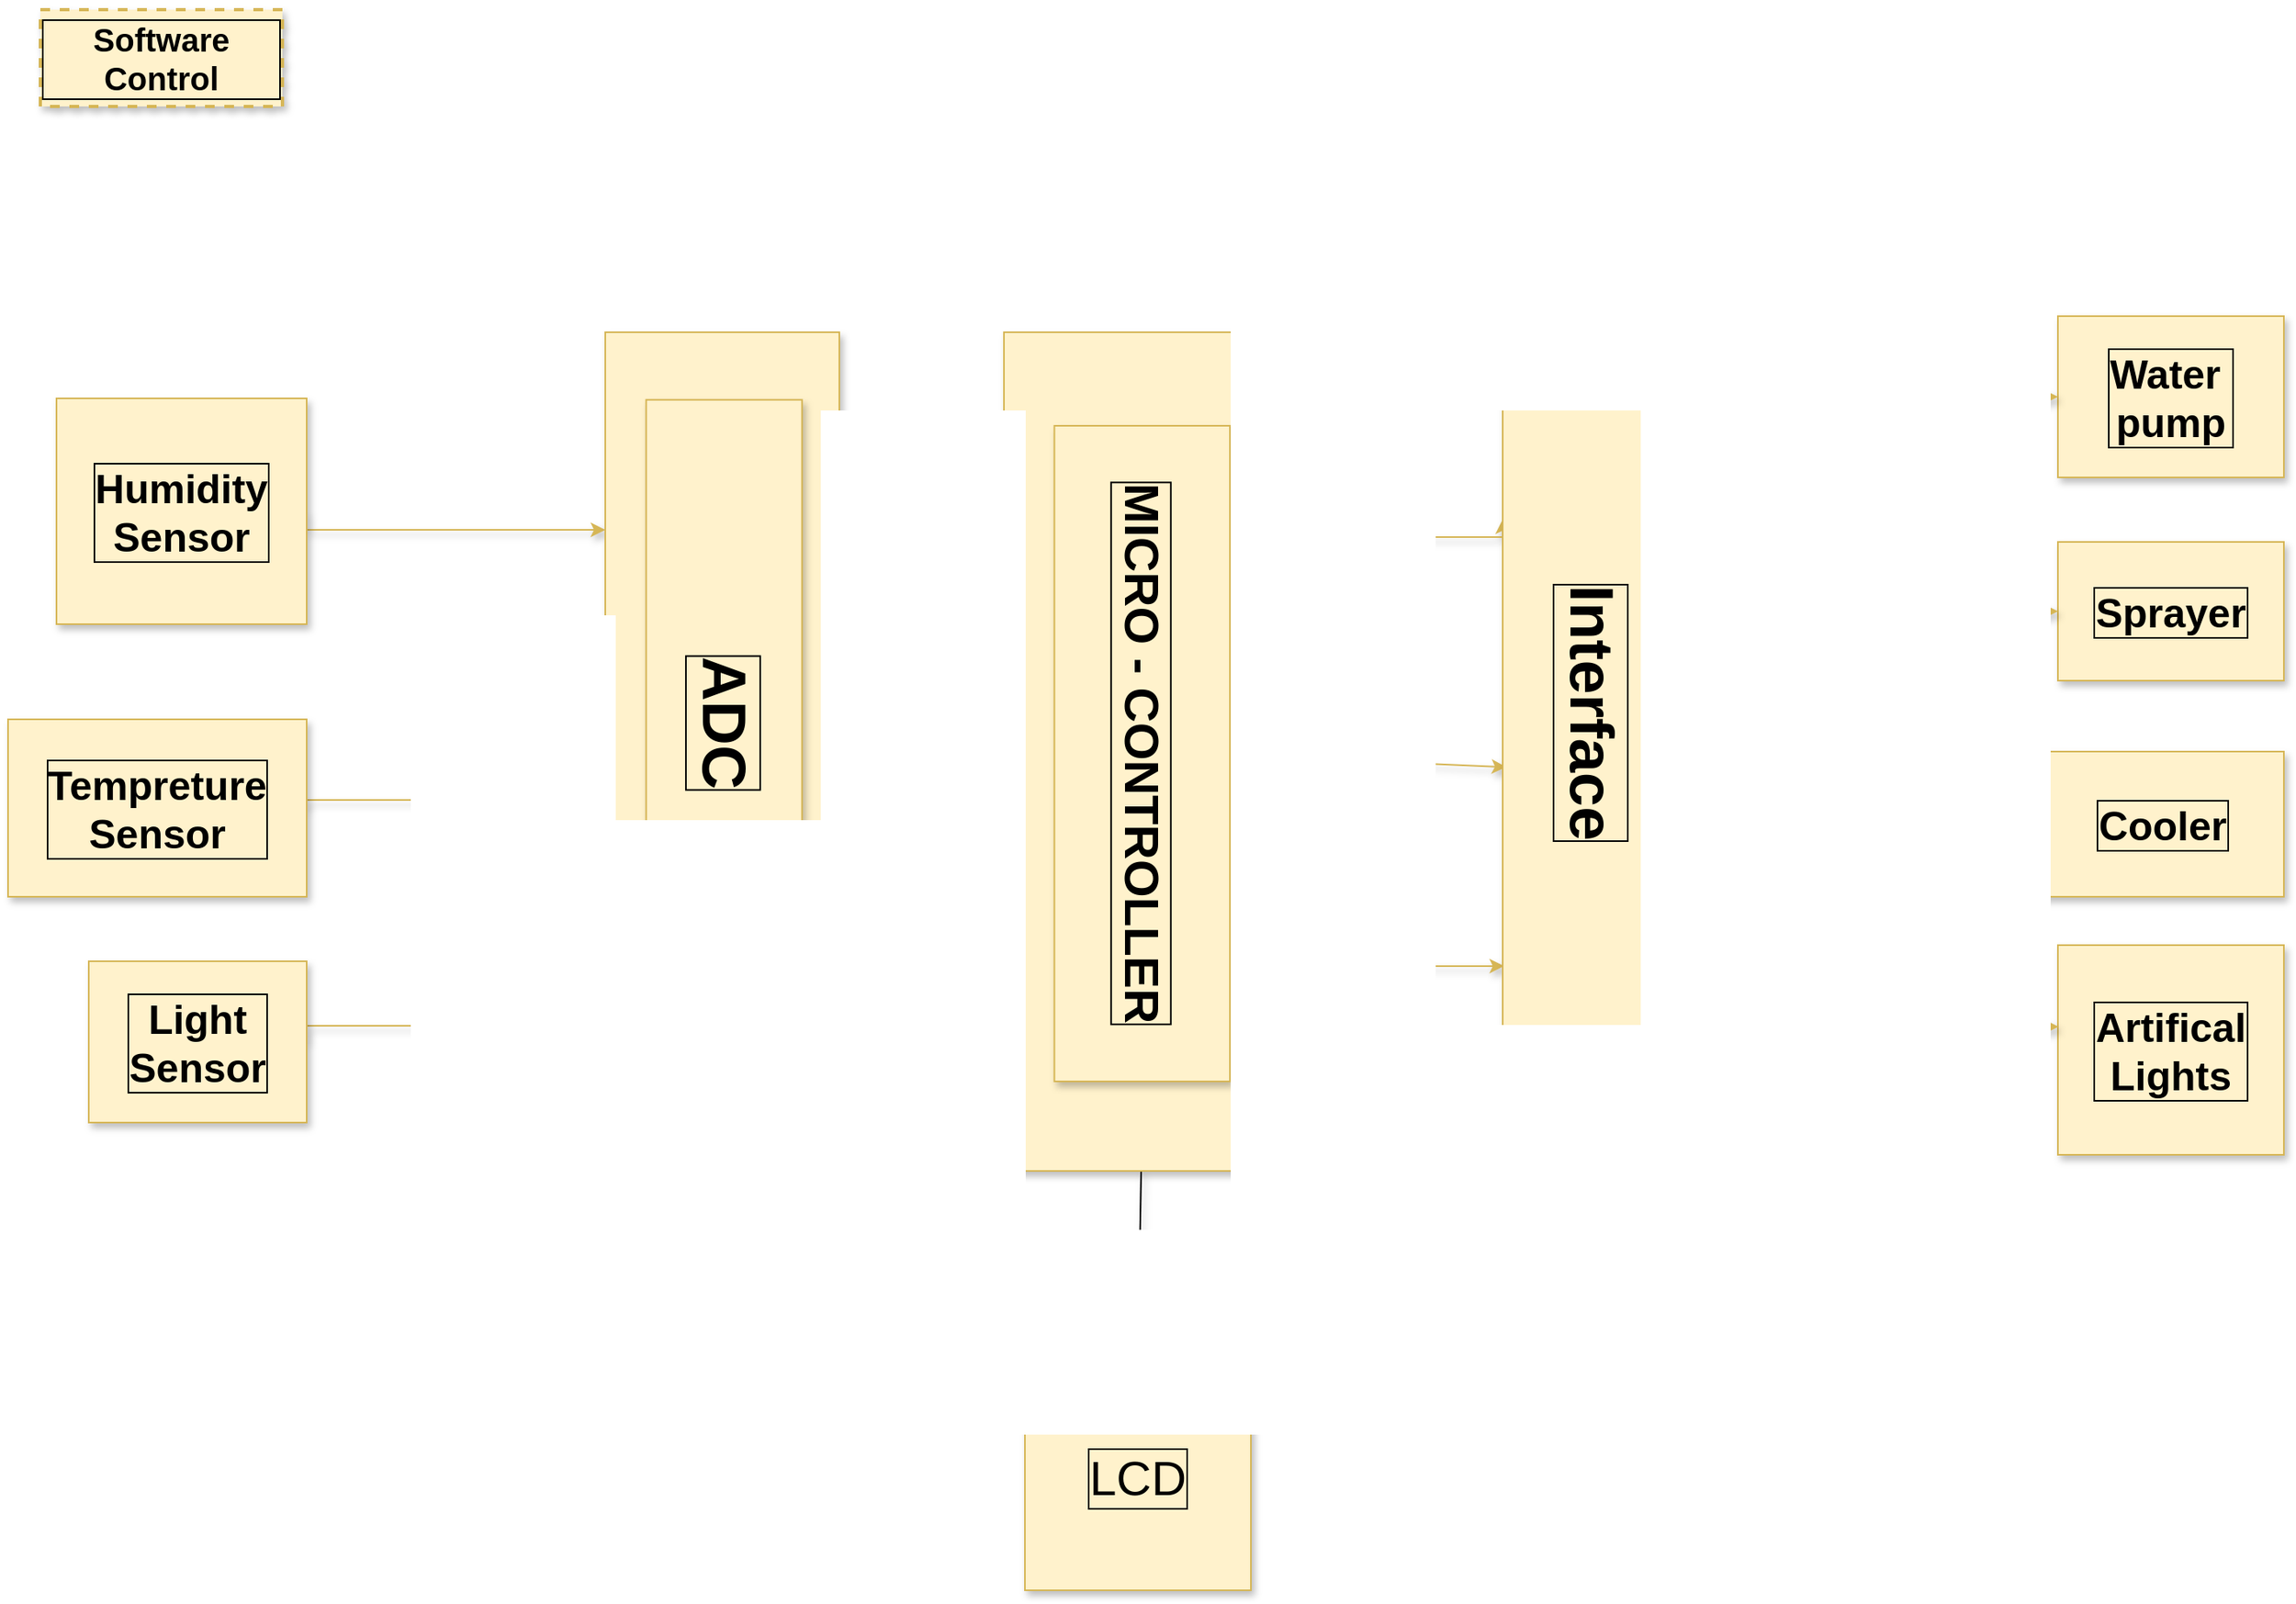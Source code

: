 <mxfile version="16.6.1" type="device"><diagram name="Page-1" id="90a13364-a465-7bf4-72fc-28e22215d7a0"><mxGraphModel dx="1483" dy="816" grid="1" gridSize="10" guides="1" tooltips="1" connect="1" arrows="1" fold="1" page="1" pageScale="1.5" pageWidth="1169" pageHeight="826" background="none" math="0" shadow="0"><root><mxCell id="0" style=";html=1;"/><mxCell id="1" style=";html=1;" parent="0"/><mxCell id="3a17f1ce550125da-1" value="Software Control" style="whiteSpace=wrap;html=1;shadow=1;fontSize=20;strokeWidth=2;dashed=1;direction=west;flipH=0;flipV=1;fontStyle=1;labelBackgroundColor=none;labelBorderColor=default;fillColor=#fff2cc;strokeColor=#d6b656;" parent="1" vertex="1"><mxGeometry x="190" y="10" width="150" height="60" as="geometry"/></mxCell><mxCell id="UkKtMFqfs6yztJpKRtJ3-14" style="edgeStyle=orthogonalEdgeStyle;rounded=0;orthogonalLoop=1;jettySize=auto;html=1;exitX=0;exitY=0.75;exitDx=0;exitDy=0;entryX=0.25;entryY=1;entryDx=0;entryDy=0;shadow=1;fontStyle=1;labelBackgroundColor=none;labelBorderColor=default;fillColor=#fff2cc;strokeColor=#d6b656;" edge="1" parent="1" source="3a17f1ce550125da-2" target="UkKtMFqfs6yztJpKRtJ3-13"><mxGeometry relative="1" as="geometry"><Array as="points"><mxPoint x="957" y="337"/></Array></mxGeometry></mxCell><mxCell id="UkKtMFqfs6yztJpKRtJ3-28" style="edgeStyle=none;rounded=0;orthogonalLoop=1;jettySize=auto;html=1;shadow=1;entryX=0.57;entryY=0.98;entryDx=0;entryDy=0;entryPerimeter=0;fontStyle=1;labelBackgroundColor=none;labelBorderColor=default;fillColor=#fff2cc;strokeColor=#d6b656;" edge="1" parent="1" source="3a17f1ce550125da-2" target="UkKtMFqfs6yztJpKRtJ3-13"><mxGeometry relative="1" as="geometry"><Array as="points"/></mxGeometry></mxCell><mxCell id="UkKtMFqfs6yztJpKRtJ3-29" style="edgeStyle=none;rounded=0;orthogonalLoop=1;jettySize=auto;html=1;exitX=0;exitY=0.25;exitDx=0;exitDy=0;entryX=0.827;entryY=0.992;entryDx=0;entryDy=0;shadow=1;entryPerimeter=0;fontStyle=1;labelBackgroundColor=none;labelBorderColor=default;fillColor=#fff2cc;strokeColor=#d6b656;" edge="1" parent="1" source="3a17f1ce550125da-2" target="UkKtMFqfs6yztJpKRtJ3-13"><mxGeometry relative="1" as="geometry"><Array as="points"><mxPoint x="1040" y="603"/></Array></mxGeometry></mxCell><mxCell id="UkKtMFqfs6yztJpKRtJ3-36" style="edgeStyle=none;rounded=0;orthogonalLoop=1;jettySize=auto;html=1;exitX=0.5;exitY=0;exitDx=0;exitDy=0;entryX=0.5;entryY=0;entryDx=0;entryDy=0;shadow=1;labelBackgroundColor=none;labelBorderColor=default;fontSize=25;" edge="1" parent="1" source="3a17f1ce550125da-2" target="UkKtMFqfs6yztJpKRtJ3-34"><mxGeometry relative="1" as="geometry"/></mxCell><mxCell id="3a17f1ce550125da-2" value="" style="whiteSpace=wrap;html=1;shadow=1;fontSize=18;direction=west;flipH=0;flipV=1;fontStyle=1;labelBackgroundColor=none;labelBorderColor=default;fillColor=#fff2cc;strokeColor=#d6b656;" parent="1" vertex="1"><mxGeometry x="787" y="210" width="170" height="520" as="geometry"/></mxCell><mxCell id="3a17f1ce550125da-4" value="Water&amp;nbsp;&lt;br style=&quot;font-size: 25px;&quot;&gt;pump" style="whiteSpace=wrap;html=1;shadow=1;fontSize=25;direction=west;flipH=0;flipV=1;fontStyle=1;labelBackgroundColor=none;labelBorderColor=default;fillColor=#fff2cc;strokeColor=#d6b656;" parent="1" vertex="1"><mxGeometry x="1440" y="200" width="140" height="100" as="geometry"/></mxCell><mxCell id="3a17f1ce550125da-5" value="Sprayer" style="whiteSpace=wrap;html=1;shadow=1;fontSize=25;direction=west;flipH=0;flipV=1;fontStyle=1;labelBackgroundColor=none;labelBorderColor=default;fillColor=#fff2cc;strokeColor=#d6b656;" parent="1" vertex="1"><mxGeometry x="1440" y="340" width="140" height="86" as="geometry"/></mxCell><mxCell id="3a17f1ce550125da-6" value="Cooler" style="whiteSpace=wrap;html=1;shadow=1;fontSize=25;direction=west;flipH=0;flipV=1;fontStyle=1;labelBackgroundColor=none;labelBorderColor=default;fillColor=#fff2cc;strokeColor=#d6b656;" parent="1" vertex="1"><mxGeometry x="1430" y="470" width="150" height="90" as="geometry"/></mxCell><mxCell id="3a17f1ce550125da-7" value="Artifical&lt;br style=&quot;font-size: 25px;&quot;&gt;Lights" style="whiteSpace=wrap;html=1;shadow=1;fontSize=25;direction=west;flipH=0;flipV=1;fontStyle=1;labelBackgroundColor=none;labelBorderColor=default;fillColor=#fff2cc;strokeColor=#d6b656;" parent="1" vertex="1"><mxGeometry x="1440" y="590" width="140" height="130" as="geometry"/></mxCell><mxCell id="UkKtMFqfs6yztJpKRtJ3-7" style="edgeStyle=orthogonalEdgeStyle;rounded=0;orthogonalLoop=1;jettySize=auto;html=1;exitX=0;exitY=0.5;exitDx=0;exitDy=0;entryX=1;entryY=0.75;entryDx=0;entryDy=0;shadow=1;fontStyle=1;labelBackgroundColor=none;labelBorderColor=default;fillColor=#fff2cc;strokeColor=#d6b656;" edge="1" parent="1" source="3a17f1ce550125da-8" target="3a17f1ce550125da-10"><mxGeometry relative="1" as="geometry"><Array as="points"><mxPoint x="355" y="333"/></Array></mxGeometry></mxCell><mxCell id="3a17f1ce550125da-8" value="Humidity &lt;br style=&quot;font-size: 25px;&quot;&gt;Sensor" style="whiteSpace=wrap;html=1;shadow=1;fontSize=25;direction=west;flipH=0;flipV=1;fontStyle=1;labelBackgroundColor=none;labelBorderColor=default;fillColor=#fff2cc;strokeColor=#d6b656;" parent="1" vertex="1"><mxGeometry x="200" y="251" width="155" height="140" as="geometry"/></mxCell><mxCell id="UkKtMFqfs6yztJpKRtJ3-8" style="edgeStyle=orthogonalEdgeStyle;rounded=0;orthogonalLoop=1;jettySize=auto;html=1;exitX=0;exitY=0.5;exitDx=0;exitDy=0;entryX=1.001;entryY=0.615;entryDx=0;entryDy=0;entryPerimeter=0;shadow=1;fontStyle=1;labelBackgroundColor=none;labelBorderColor=default;fillColor=#fff2cc;strokeColor=#d6b656;" edge="1" parent="1" source="3a17f1ce550125da-9" target="3a17f1ce550125da-10"><mxGeometry relative="1" as="geometry"><Array as="points"><mxPoint x="355" y="500"/><mxPoint x="540" y="500"/></Array></mxGeometry></mxCell><mxCell id="3a17f1ce550125da-9" value="Tempreture&lt;br style=&quot;font-size: 25px;&quot;&gt;Sensor&lt;br style=&quot;font-size: 25px;&quot;&gt;" style="whiteSpace=wrap;html=1;shadow=1;fontSize=25;direction=west;flipH=0;flipV=1;fontStyle=1;labelBackgroundColor=none;labelBorderColor=default;fillColor=#fff2cc;strokeColor=#d6b656;" parent="1" vertex="1"><mxGeometry x="170" y="450" width="185" height="110" as="geometry"/></mxCell><mxCell id="UkKtMFqfs6yztJpKRtJ3-10" style="edgeStyle=orthogonalEdgeStyle;rounded=0;orthogonalLoop=1;jettySize=auto;html=1;exitX=0;exitY=0.75;exitDx=0;exitDy=0;entryX=1;entryY=0.75;entryDx=0;entryDy=0;shadow=1;fontStyle=1;labelBackgroundColor=none;labelBorderColor=default;fillColor=#fff2cc;strokeColor=#d6b656;" edge="1" parent="1" source="3a17f1ce550125da-10" target="3a17f1ce550125da-2"><mxGeometry relative="1" as="geometry"><Array as="points"><mxPoint x="787" y="332"/></Array></mxGeometry></mxCell><mxCell id="UkKtMFqfs6yztJpKRtJ3-11" style="edgeStyle=orthogonalEdgeStyle;rounded=0;orthogonalLoop=1;jettySize=auto;html=1;exitX=0;exitY=0.5;exitDx=0;exitDy=0;entryX=0.995;entryY=0.484;entryDx=0;entryDy=0;entryPerimeter=0;shadow=1;fontStyle=1;labelBackgroundColor=none;labelBorderColor=default;fillColor=#fff2cc;strokeColor=#d6b656;" edge="1" parent="1" source="3a17f1ce550125da-10" target="3a17f1ce550125da-2"><mxGeometry relative="1" as="geometry"><Array as="points"><mxPoint x="685" y="464"/></Array></mxGeometry></mxCell><mxCell id="UkKtMFqfs6yztJpKRtJ3-12" style="edgeStyle=orthogonalEdgeStyle;rounded=0;orthogonalLoop=1;jettySize=auto;html=1;exitX=0;exitY=0.25;exitDx=0;exitDy=0;entryX=1;entryY=0.25;entryDx=0;entryDy=0;shadow=1;fontStyle=1;labelBackgroundColor=none;labelBorderColor=default;fillColor=#fff2cc;strokeColor=#d6b656;" edge="1" parent="1" source="3a17f1ce550125da-10" target="3a17f1ce550125da-2"><mxGeometry relative="1" as="geometry"><Array as="points"><mxPoint x="685" y="603"/></Array></mxGeometry></mxCell><mxCell id="3a17f1ce550125da-10" value="" style="whiteSpace=wrap;html=1;shadow=1;fontSize=18;direction=west;flipH=0;flipV=1;fontStyle=1;labelBackgroundColor=none;labelBorderColor=default;fillColor=#fff2cc;strokeColor=#d6b656;" parent="1" vertex="1"><mxGeometry x="540" y="210" width="145" height="490" as="geometry"/></mxCell><mxCell id="UkKtMFqfs6yztJpKRtJ3-9" style="edgeStyle=orthogonalEdgeStyle;rounded=0;orthogonalLoop=1;jettySize=auto;html=1;exitX=0;exitY=0.5;exitDx=0;exitDy=0;entryX=1.017;entryY=0.855;entryDx=0;entryDy=0;entryPerimeter=0;shadow=1;fontStyle=1;labelBackgroundColor=none;labelBorderColor=default;fillColor=#fff2cc;strokeColor=#d6b656;" edge="1" parent="1" source="3a17f1ce550125da-11" target="3a17f1ce550125da-10"><mxGeometry relative="1" as="geometry"><Array as="points"><mxPoint x="538" y="640"/></Array></mxGeometry></mxCell><mxCell id="3a17f1ce550125da-11" value="Light &lt;br style=&quot;font-size: 25px;&quot;&gt;Sensor" style="whiteSpace=wrap;html=1;shadow=1;fontSize=25;direction=west;flipH=0;flipV=1;fontStyle=1;labelBackgroundColor=none;labelBorderColor=default;fillColor=#fff2cc;strokeColor=#d6b656;" parent="1" vertex="1"><mxGeometry x="220" y="600" width="135" height="100" as="geometry"/></mxCell><mxCell id="UkKtMFqfs6yztJpKRtJ3-18" style="edgeStyle=orthogonalEdgeStyle;rounded=0;orthogonalLoop=1;jettySize=auto;html=1;exitX=0.25;exitY=0;exitDx=0;exitDy=0;entryX=1;entryY=0.5;entryDx=0;entryDy=0;shadow=1;fontStyle=1;labelBackgroundColor=none;labelBorderColor=default;fillColor=#fff2cc;strokeColor=#d6b656;" edge="1" parent="1" source="UkKtMFqfs6yztJpKRtJ3-13" target="3a17f1ce550125da-4"><mxGeometry relative="1" as="geometry"><Array as="points"><mxPoint x="1186" y="270"/></Array></mxGeometry></mxCell><mxCell id="UkKtMFqfs6yztJpKRtJ3-19" style="edgeStyle=orthogonalEdgeStyle;rounded=0;orthogonalLoop=1;jettySize=auto;html=1;exitX=0.5;exitY=0;exitDx=0;exitDy=0;entryX=1;entryY=0.5;entryDx=0;entryDy=0;shadow=1;fontStyle=1;labelBackgroundColor=none;labelBorderColor=default;fillColor=#fff2cc;strokeColor=#d6b656;" edge="1" parent="1" source="UkKtMFqfs6yztJpKRtJ3-13" target="3a17f1ce550125da-5"><mxGeometry relative="1" as="geometry"><Array as="points"><mxPoint x="1186" y="396"/></Array></mxGeometry></mxCell><mxCell id="UkKtMFqfs6yztJpKRtJ3-20" style="edgeStyle=orthogonalEdgeStyle;rounded=0;orthogonalLoop=1;jettySize=auto;html=1;exitX=0.75;exitY=0;exitDx=0;exitDy=0;entryX=1;entryY=0.5;entryDx=0;entryDy=0;shadow=1;fontStyle=1;labelBackgroundColor=none;labelBorderColor=default;fillColor=#fff2cc;strokeColor=#d6b656;" edge="1" parent="1" source="UkKtMFqfs6yztJpKRtJ3-13" target="3a17f1ce550125da-6"><mxGeometry relative="1" as="geometry"><Array as="points"><mxPoint x="1186" y="500"/></Array></mxGeometry></mxCell><mxCell id="UkKtMFqfs6yztJpKRtJ3-25" style="edgeStyle=none;rounded=0;orthogonalLoop=1;jettySize=auto;html=1;entryX=0.997;entryY=0.389;entryDx=0;entryDy=0;shadow=1;exitX=0.904;exitY=0.055;exitDx=0;exitDy=0;exitPerimeter=0;fontStyle=1;labelBackgroundColor=none;labelBorderColor=default;fillColor=#fff2cc;strokeColor=#d6b656;entryPerimeter=0;" edge="1" parent="1" source="UkKtMFqfs6yztJpKRtJ3-13" target="3a17f1ce550125da-7"><mxGeometry relative="1" as="geometry"><mxPoint x="1190" y="620" as="sourcePoint"/><Array as="points"><mxPoint x="1310" y="640"/></Array></mxGeometry></mxCell><mxCell id="UkKtMFqfs6yztJpKRtJ3-13" value="&lt;font style=&quot;font-size: 38px&quot;&gt;Interface&lt;/font&gt;" style="rounded=0;whiteSpace=wrap;html=1;rotation=90;shadow=1;fontStyle=1;labelBackgroundColor=none;labelBorderColor=default;fillColor=#fff2cc;strokeColor=#d6b656;" vertex="1" parent="1"><mxGeometry x="911" y="391" width="480" height="110" as="geometry"/></mxCell><mxCell id="UkKtMFqfs6yztJpKRtJ3-31" value="MICRO - CONTROLLER" style="text;html=1;align=center;verticalAlign=middle;whiteSpace=wrap;rounded=0;shadow=1;fontSize=30;rotation=90;fontStyle=1;labelBackgroundColor=none;labelBorderColor=default;fillColor=#fff2cc;strokeColor=#d6b656;" vertex="1" parent="1"><mxGeometry x="669.38" y="416.88" width="406.5" height="108.75" as="geometry"/></mxCell><mxCell id="UkKtMFqfs6yztJpKRtJ3-32" value="ADC" style="text;html=1;align=center;verticalAlign=middle;whiteSpace=wrap;rounded=0;shadow=1;fontSize=38;rotation=90;fontStyle=1;labelBackgroundColor=none;labelBorderColor=default;fillColor=#fff2cc;strokeColor=#d6b656;" vertex="1" parent="1"><mxGeometry x="413.6" y="403.6" width="400" height="96.56" as="geometry"/></mxCell><mxCell id="UkKtMFqfs6yztJpKRtJ3-34" value="&lt;font style=&quot;font-size: 30px&quot;&gt;LCD&lt;/font&gt;" style="whiteSpace=wrap;html=1;aspect=fixed;shadow=1;labelBackgroundColor=none;labelBorderColor=default;fontSize=25;fillColor=#fff2cc;strokeColor=#d6b656;" vertex="1" parent="1"><mxGeometry x="800" y="850" width="140" height="140" as="geometry"/></mxCell></root></mxGraphModel></diagram></mxfile>